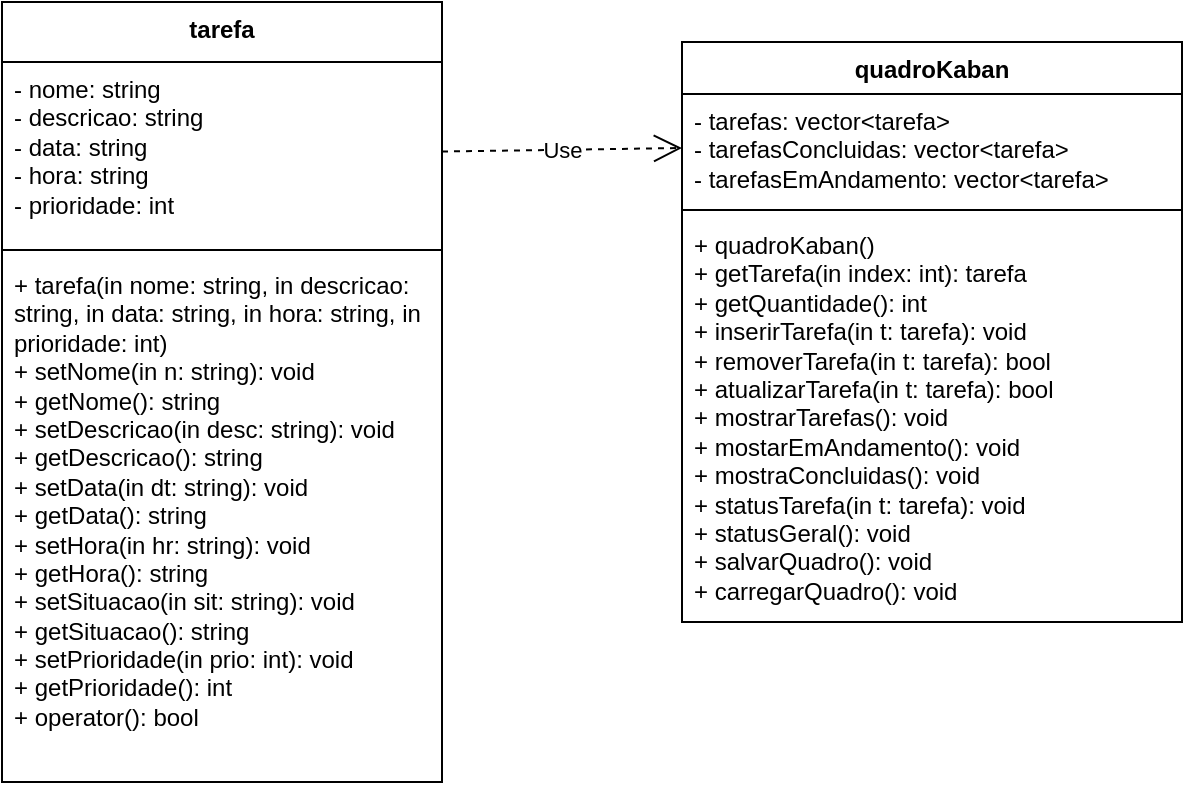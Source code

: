 <mxfile version="21.6.2" type="github">
  <diagram name="Página-1" id="pd_PAibqinBxvo0NQsCU">
    <mxGraphModel dx="1426" dy="781" grid="1" gridSize="10" guides="1" tooltips="1" connect="1" arrows="1" fold="1" page="1" pageScale="1" pageWidth="827" pageHeight="1169" math="0" shadow="0">
      <root>
        <mxCell id="0" />
        <mxCell id="1" parent="0" />
        <mxCell id="QeHRjrzxPXp_8afaxTIw-2" value="quadroKaban" style="swimlane;fontStyle=1;align=center;verticalAlign=top;childLayout=stackLayout;horizontal=1;startSize=26;horizontalStack=0;resizeParent=1;resizeParentMax=0;resizeLast=0;collapsible=1;marginBottom=0;whiteSpace=wrap;html=1;" parent="1" vertex="1">
          <mxGeometry x="390" y="60" width="250" height="290" as="geometry" />
        </mxCell>
        <mxCell id="QeHRjrzxPXp_8afaxTIw-3" value="- tarefas: vector&amp;lt;tarefa&amp;gt;&lt;br&gt;- tarefasConcluidas: vector&amp;lt;tarefa&amp;gt;&lt;br&gt;- tarefasEmAndamento: vector&amp;lt;tarefa&amp;gt;" style="text;strokeColor=none;fillColor=none;align=left;verticalAlign=top;spacingLeft=4;spacingRight=4;overflow=hidden;rotatable=0;points=[[0,0.5],[1,0.5]];portConstraint=eastwest;whiteSpace=wrap;html=1;" parent="QeHRjrzxPXp_8afaxTIw-2" vertex="1">
          <mxGeometry y="26" width="250" height="54" as="geometry" />
        </mxCell>
        <mxCell id="QeHRjrzxPXp_8afaxTIw-4" value="" style="line;strokeWidth=1;fillColor=none;align=left;verticalAlign=middle;spacingTop=-1;spacingLeft=3;spacingRight=3;rotatable=0;labelPosition=right;points=[];portConstraint=eastwest;strokeColor=inherit;" parent="QeHRjrzxPXp_8afaxTIw-2" vertex="1">
          <mxGeometry y="80" width="250" height="8" as="geometry" />
        </mxCell>
        <mxCell id="QeHRjrzxPXp_8afaxTIw-5" value="+ quadroKaban()&lt;br&gt;+ getTarefa(in index: int): tarefa&lt;br&gt;+ getQuantidade(): int&lt;br&gt;+ inserirTarefa(in t: tarefa): void&lt;br&gt;+ removerTarefa(in t: tarefa): bool&lt;br&gt;+ atualizarTarefa(in t: tarefa): bool&lt;br&gt;+ mostrarTarefas(): void&lt;br&gt;+ mostarEmAndamento(): void&lt;br&gt;+ mostraConcluidas(): void&lt;br&gt;+ statusTarefa(in t: tarefa): void&lt;br&gt;+ statusGeral(): void&lt;br&gt;+ salvarQuadro(): void&lt;br&gt;+ carregarQuadro(): void" style="text;strokeColor=none;fillColor=none;align=left;verticalAlign=top;spacingLeft=4;spacingRight=4;overflow=hidden;rotatable=0;points=[[0,0.5],[1,0.5]];portConstraint=eastwest;whiteSpace=wrap;html=1;" parent="QeHRjrzxPXp_8afaxTIw-2" vertex="1">
          <mxGeometry y="88" width="250" height="202" as="geometry" />
        </mxCell>
        <mxCell id="QeHRjrzxPXp_8afaxTIw-6" value="tarefa" style="swimlane;fontStyle=1;align=center;verticalAlign=top;childLayout=stackLayout;horizontal=1;startSize=30;horizontalStack=0;resizeParent=1;resizeParentMax=0;resizeLast=0;collapsible=1;marginBottom=0;whiteSpace=wrap;html=1;" parent="1" vertex="1">
          <mxGeometry x="50" y="40" width="220" height="390" as="geometry" />
        </mxCell>
        <mxCell id="QeHRjrzxPXp_8afaxTIw-7" value="- nome: string&lt;br&gt;- descricao: string&lt;br&gt;- data: string&lt;br&gt;- hora: string&lt;br&gt;- prioridade: int" style="text;strokeColor=none;fillColor=none;align=left;verticalAlign=top;spacingLeft=4;spacingRight=4;overflow=hidden;rotatable=0;points=[[0,0.5],[1,0.5]];portConstraint=eastwest;whiteSpace=wrap;html=1;" parent="QeHRjrzxPXp_8afaxTIw-6" vertex="1">
          <mxGeometry y="30" width="220" height="90" as="geometry" />
        </mxCell>
        <mxCell id="QeHRjrzxPXp_8afaxTIw-8" value="" style="line;strokeWidth=1;fillColor=none;align=left;verticalAlign=middle;spacingTop=-1;spacingLeft=3;spacingRight=3;rotatable=0;labelPosition=right;points=[];portConstraint=eastwest;strokeColor=inherit;" parent="QeHRjrzxPXp_8afaxTIw-6" vertex="1">
          <mxGeometry y="120" width="220" height="8" as="geometry" />
        </mxCell>
        <mxCell id="QeHRjrzxPXp_8afaxTIw-9" value="+ tarefa(in nome: string, in descricao: string, in data: string, in hora: string, in prioridade: int)&lt;br&gt;+ setNome(in n: string): void&lt;br&gt;+ getNome(): string&lt;br&gt;+ setDescricao(in desc: string): void&lt;br&gt;+ getDescricao(): string&lt;br&gt;+ setData(in dt: string): void&lt;br&gt;+ getData(): string&lt;br&gt;+ setHora(in hr: string): void&lt;br&gt;+ getHora(): string&lt;br&gt;+ setSituacao(in sit: string): void&lt;br&gt;+ getSituacao(): string&lt;br&gt;+ setPrioridade(in prio: int): void&lt;br&gt;+ getPrioridade(): int&lt;br&gt;+ operator(): bool&lt;br&gt;&lt;br&gt;" style="text;strokeColor=none;fillColor=none;align=left;verticalAlign=top;spacingLeft=4;spacingRight=4;overflow=hidden;rotatable=0;points=[[0,0.5],[1,0.5]];portConstraint=eastwest;whiteSpace=wrap;html=1;" parent="QeHRjrzxPXp_8afaxTIw-6" vertex="1">
          <mxGeometry y="128" width="220" height="262" as="geometry" />
        </mxCell>
        <mxCell id="QeHRjrzxPXp_8afaxTIw-24" value="Use" style="endArrow=open;endSize=12;dashed=1;html=1;rounded=0;entryX=0;entryY=0.5;entryDx=0;entryDy=0;exitX=0.997;exitY=0.604;exitDx=0;exitDy=0;exitPerimeter=0;" parent="1" target="QeHRjrzxPXp_8afaxTIw-3" edge="1">
          <mxGeometry width="160" relative="1" as="geometry">
            <mxPoint x="270.0" y="114.77" as="sourcePoint" />
            <mxPoint x="387.66" y="119.232" as="targetPoint" />
            <Array as="points" />
          </mxGeometry>
        </mxCell>
      </root>
    </mxGraphModel>
  </diagram>
</mxfile>
